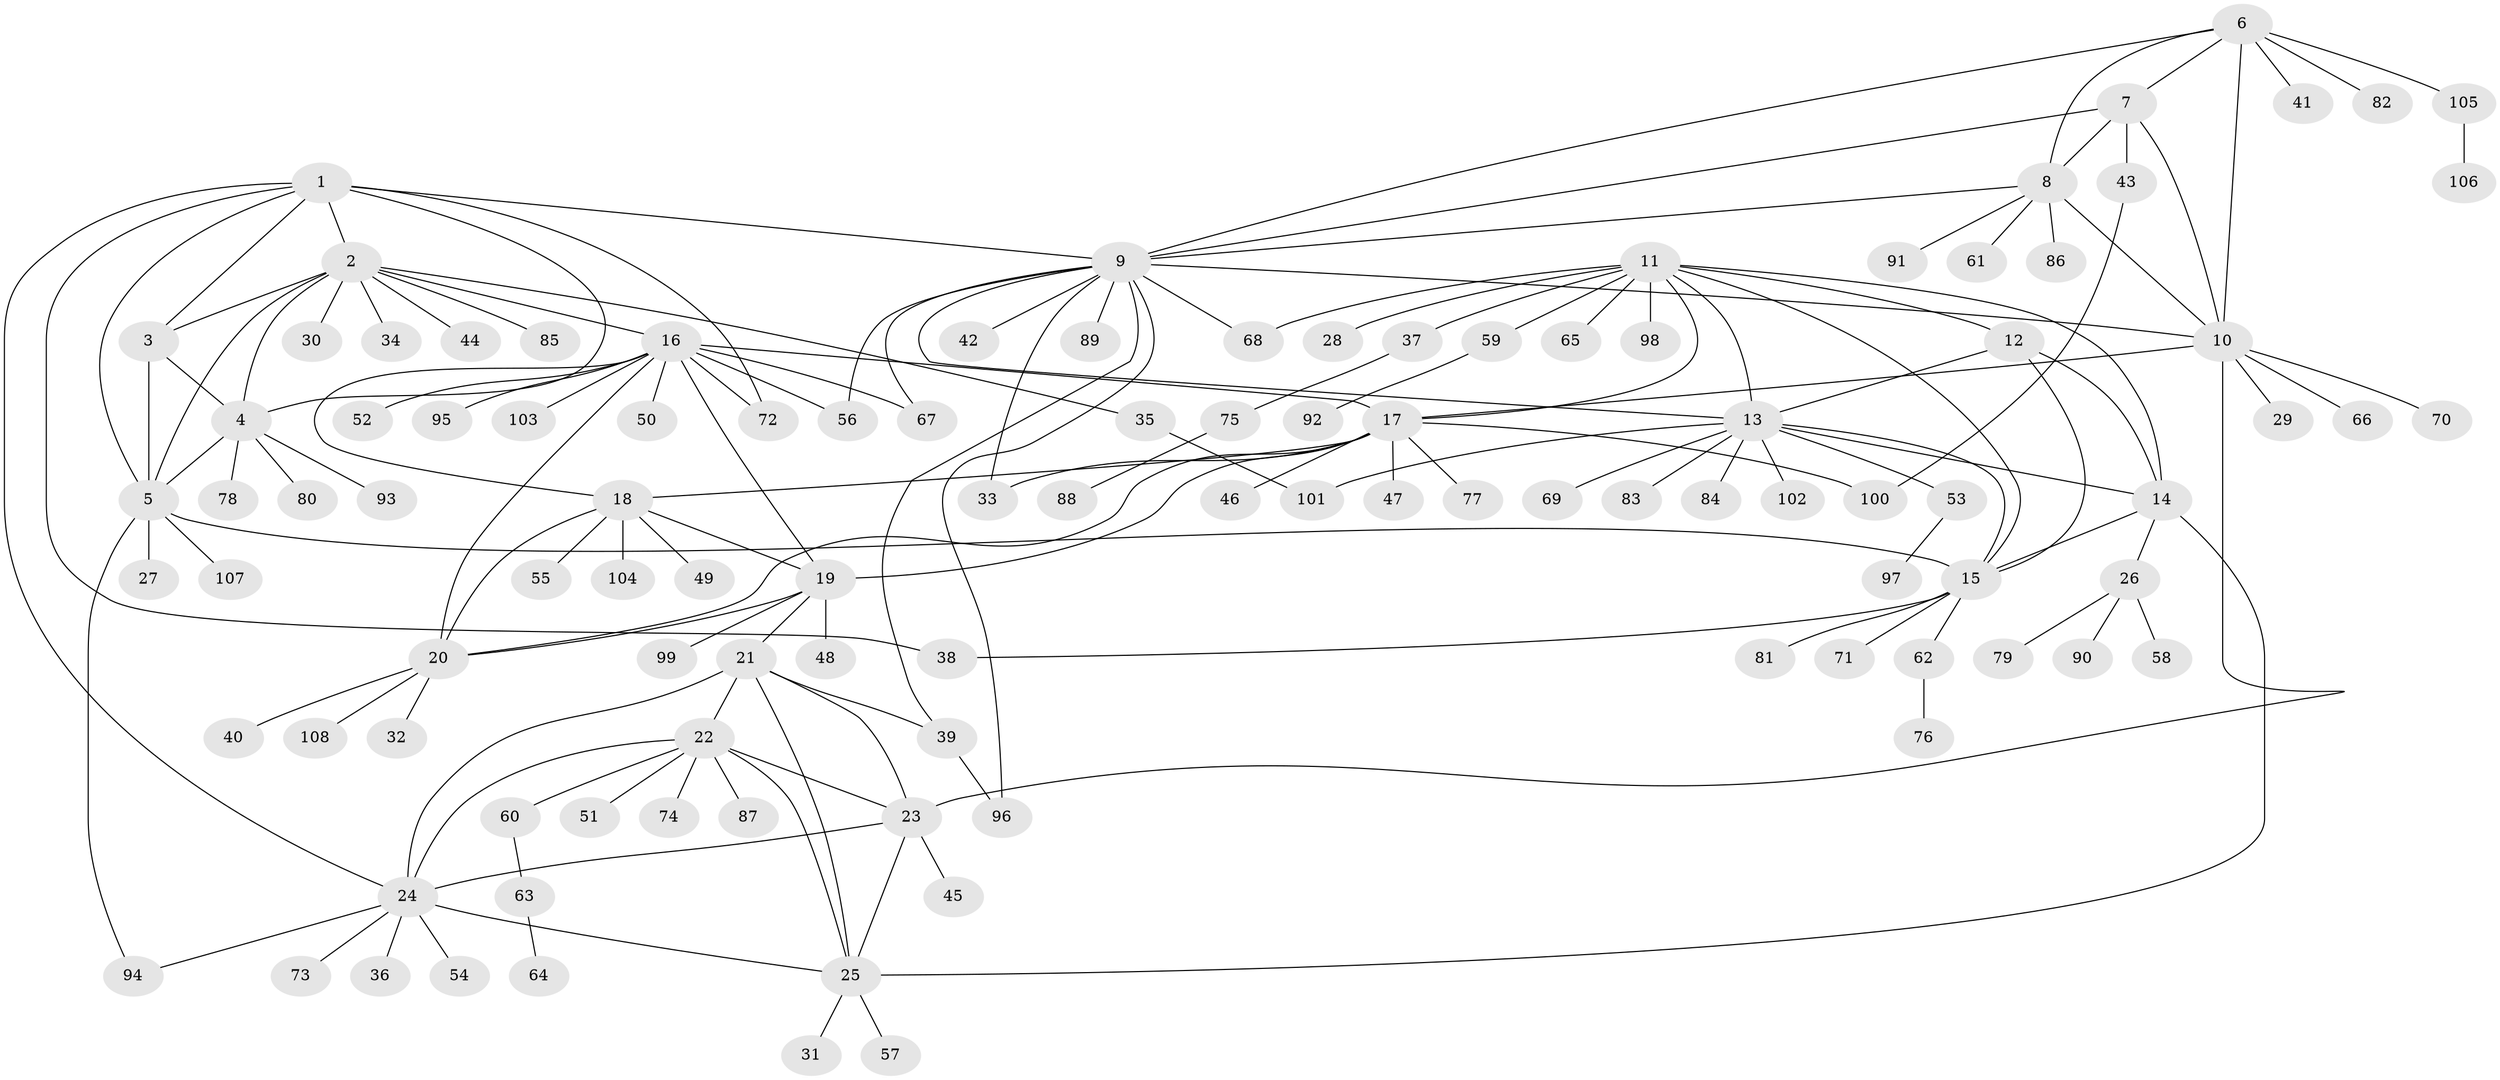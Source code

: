 // Generated by graph-tools (version 1.1) at 2025/15/03/09/25 04:15:57]
// undirected, 108 vertices, 154 edges
graph export_dot {
graph [start="1"]
  node [color=gray90,style=filled];
  1;
  2;
  3;
  4;
  5;
  6;
  7;
  8;
  9;
  10;
  11;
  12;
  13;
  14;
  15;
  16;
  17;
  18;
  19;
  20;
  21;
  22;
  23;
  24;
  25;
  26;
  27;
  28;
  29;
  30;
  31;
  32;
  33;
  34;
  35;
  36;
  37;
  38;
  39;
  40;
  41;
  42;
  43;
  44;
  45;
  46;
  47;
  48;
  49;
  50;
  51;
  52;
  53;
  54;
  55;
  56;
  57;
  58;
  59;
  60;
  61;
  62;
  63;
  64;
  65;
  66;
  67;
  68;
  69;
  70;
  71;
  72;
  73;
  74;
  75;
  76;
  77;
  78;
  79;
  80;
  81;
  82;
  83;
  84;
  85;
  86;
  87;
  88;
  89;
  90;
  91;
  92;
  93;
  94;
  95;
  96;
  97;
  98;
  99;
  100;
  101;
  102;
  103;
  104;
  105;
  106;
  107;
  108;
  1 -- 2;
  1 -- 3;
  1 -- 4;
  1 -- 5;
  1 -- 9;
  1 -- 24;
  1 -- 38;
  1 -- 72;
  2 -- 3;
  2 -- 4;
  2 -- 5;
  2 -- 16;
  2 -- 30;
  2 -- 34;
  2 -- 35;
  2 -- 44;
  2 -- 85;
  3 -- 4;
  3 -- 5;
  4 -- 5;
  4 -- 78;
  4 -- 80;
  4 -- 93;
  5 -- 15;
  5 -- 27;
  5 -- 94;
  5 -- 107;
  6 -- 7;
  6 -- 8;
  6 -- 9;
  6 -- 10;
  6 -- 41;
  6 -- 82;
  6 -- 105;
  7 -- 8;
  7 -- 9;
  7 -- 10;
  7 -- 43;
  8 -- 9;
  8 -- 10;
  8 -- 61;
  8 -- 86;
  8 -- 91;
  9 -- 10;
  9 -- 13;
  9 -- 33;
  9 -- 39;
  9 -- 42;
  9 -- 56;
  9 -- 67;
  9 -- 68;
  9 -- 89;
  9 -- 96;
  10 -- 17;
  10 -- 23;
  10 -- 29;
  10 -- 66;
  10 -- 70;
  11 -- 12;
  11 -- 13;
  11 -- 14;
  11 -- 15;
  11 -- 17;
  11 -- 28;
  11 -- 37;
  11 -- 59;
  11 -- 65;
  11 -- 68;
  11 -- 98;
  12 -- 13;
  12 -- 14;
  12 -- 15;
  13 -- 14;
  13 -- 15;
  13 -- 53;
  13 -- 69;
  13 -- 83;
  13 -- 84;
  13 -- 101;
  13 -- 102;
  14 -- 15;
  14 -- 25;
  14 -- 26;
  15 -- 38;
  15 -- 62;
  15 -- 71;
  15 -- 81;
  16 -- 17;
  16 -- 18;
  16 -- 19;
  16 -- 20;
  16 -- 50;
  16 -- 52;
  16 -- 56;
  16 -- 67;
  16 -- 72;
  16 -- 95;
  16 -- 103;
  17 -- 18;
  17 -- 19;
  17 -- 20;
  17 -- 33;
  17 -- 46;
  17 -- 47;
  17 -- 77;
  17 -- 100;
  18 -- 19;
  18 -- 20;
  18 -- 49;
  18 -- 55;
  18 -- 104;
  19 -- 20;
  19 -- 21;
  19 -- 48;
  19 -- 99;
  20 -- 32;
  20 -- 40;
  20 -- 108;
  21 -- 22;
  21 -- 23;
  21 -- 24;
  21 -- 25;
  21 -- 39;
  22 -- 23;
  22 -- 24;
  22 -- 25;
  22 -- 51;
  22 -- 60;
  22 -- 74;
  22 -- 87;
  23 -- 24;
  23 -- 25;
  23 -- 45;
  24 -- 25;
  24 -- 36;
  24 -- 54;
  24 -- 73;
  24 -- 94;
  25 -- 31;
  25 -- 57;
  26 -- 58;
  26 -- 79;
  26 -- 90;
  35 -- 101;
  37 -- 75;
  39 -- 96;
  43 -- 100;
  53 -- 97;
  59 -- 92;
  60 -- 63;
  62 -- 76;
  63 -- 64;
  75 -- 88;
  105 -- 106;
}
